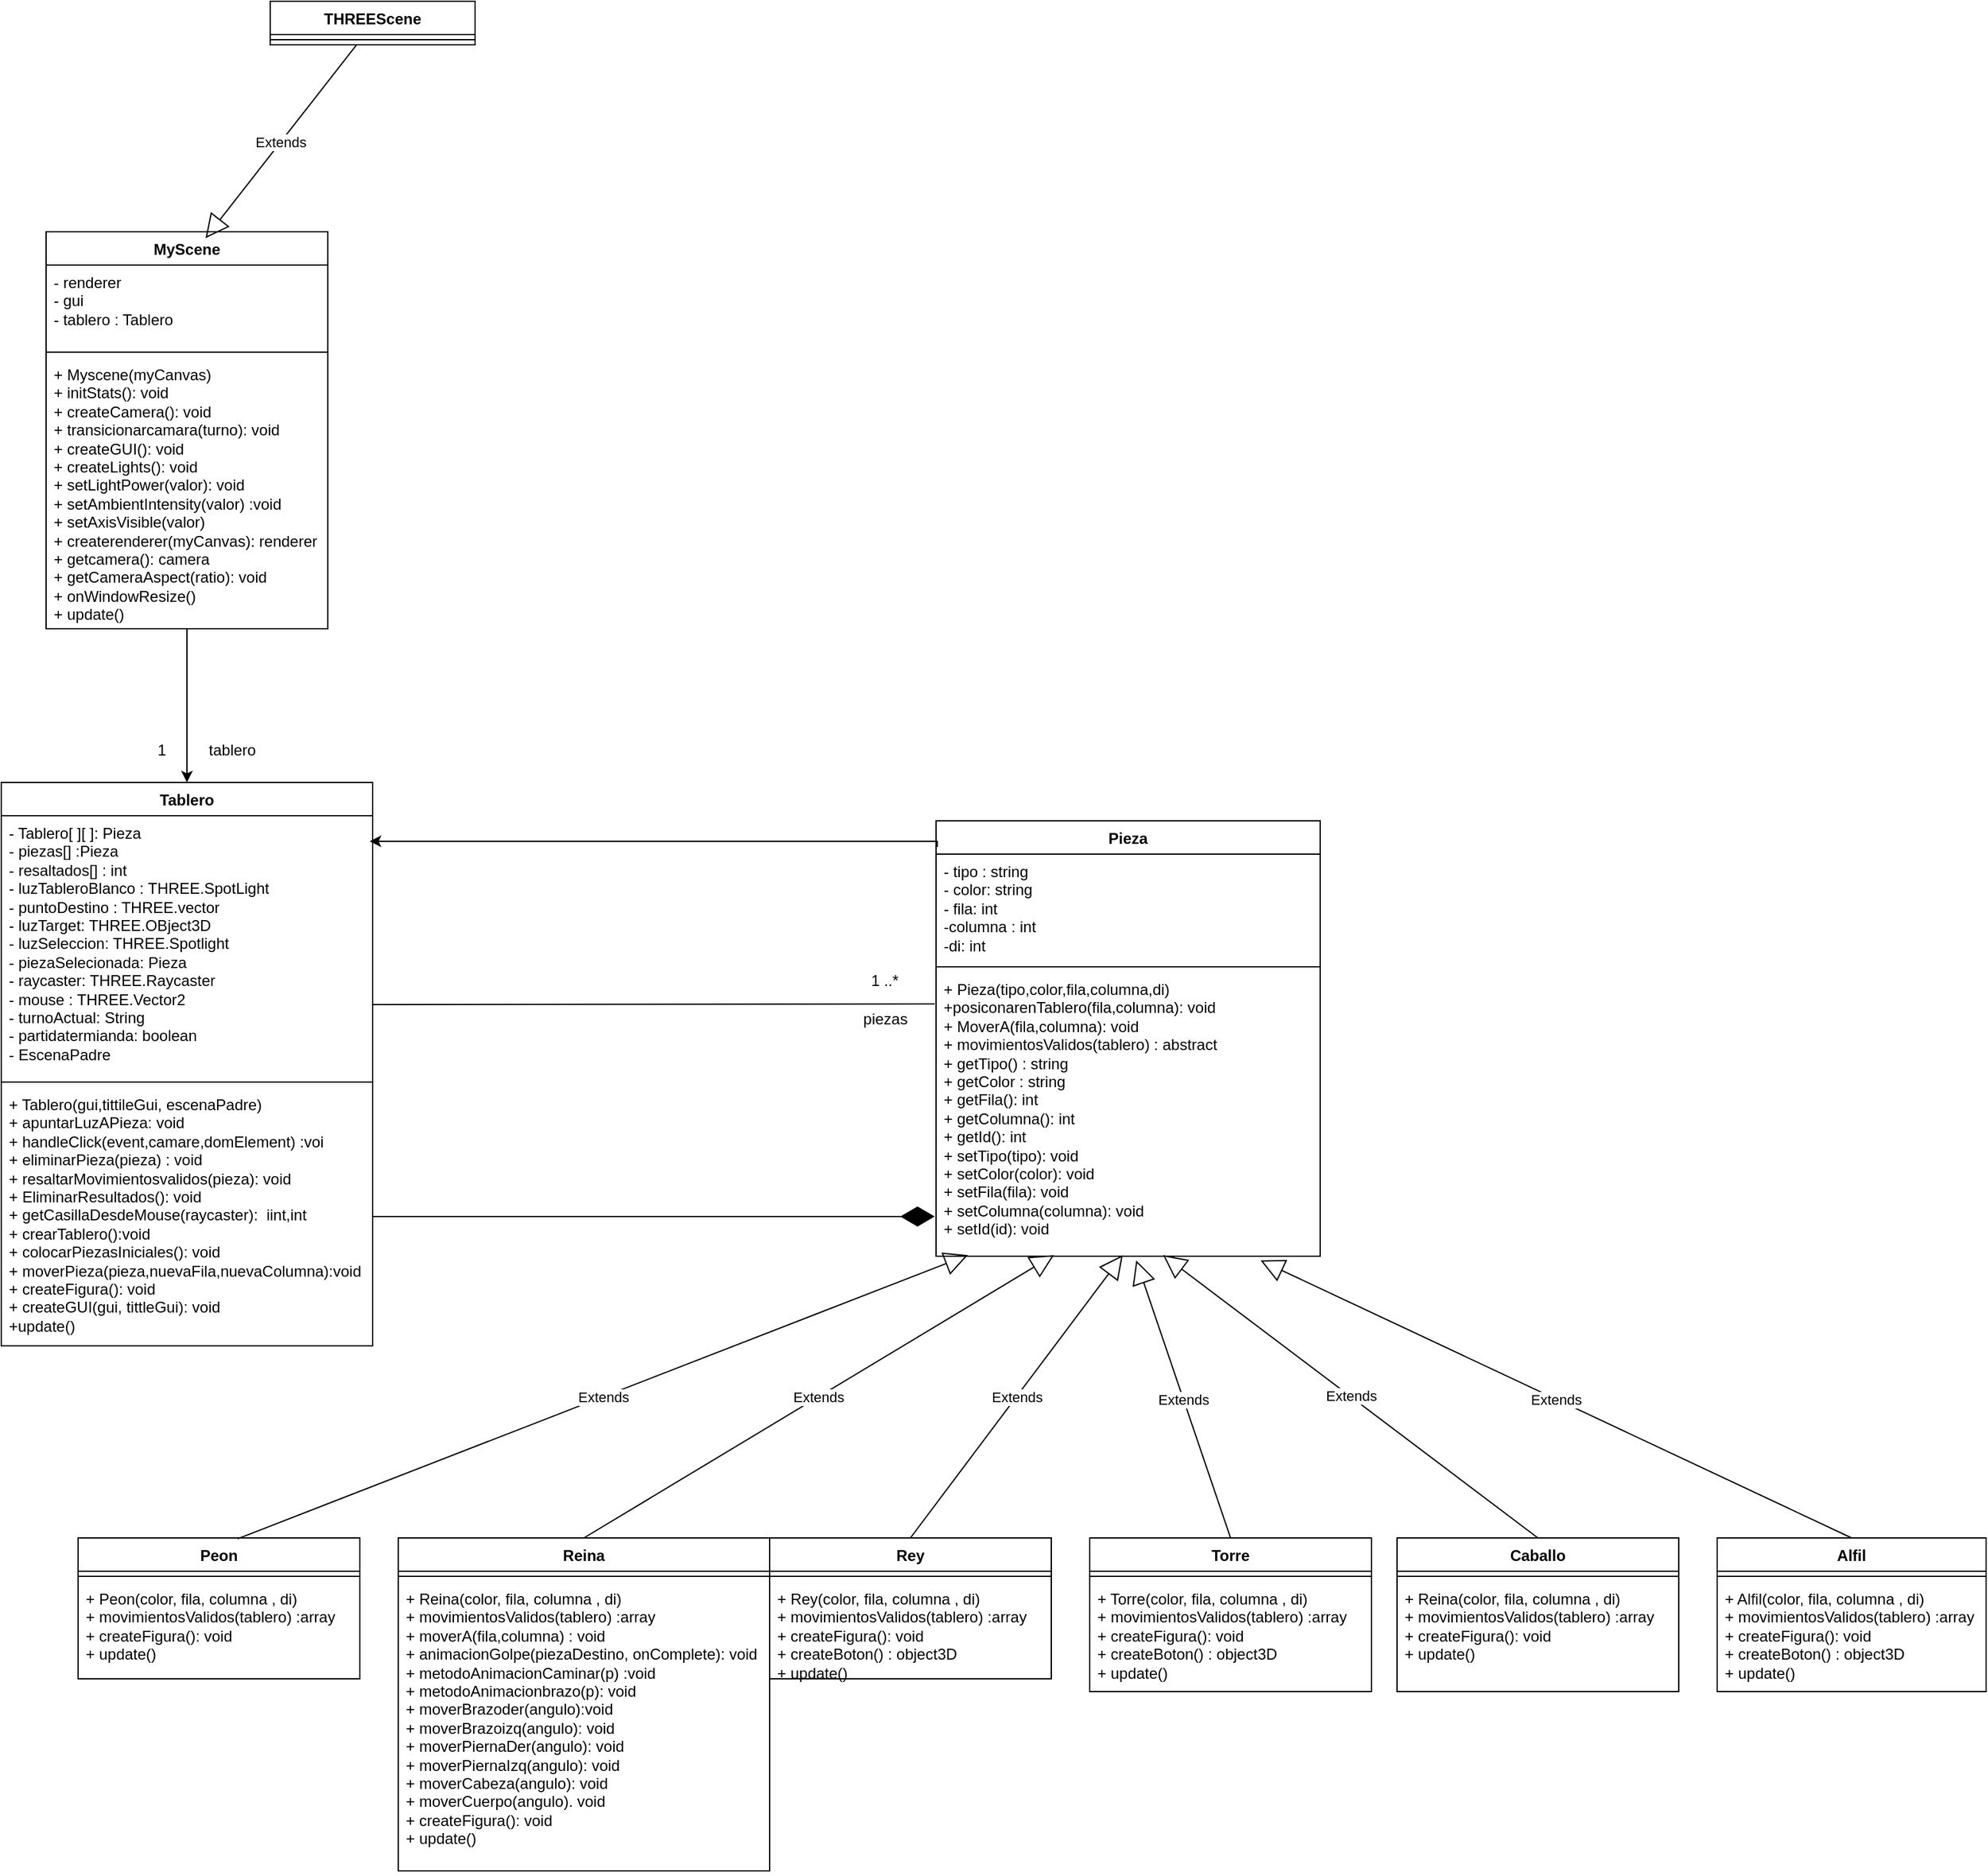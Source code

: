 <mxfile version="27.0.8">
  <diagram name="Página-1" id="xRJHDH6arglBmbtpht9O">
    <mxGraphModel dx="2611" dy="3156" grid="1" gridSize="10" guides="1" tooltips="1" connect="1" arrows="1" fold="1" page="1" pageScale="1" pageWidth="827" pageHeight="1169" math="0" shadow="0">
      <root>
        <mxCell id="0" />
        <mxCell id="1" parent="0" />
        <mxCell id="-qBhw83qlzXb3bJha25b-2" value="Pieza" style="swimlane;fontStyle=1;align=center;verticalAlign=top;childLayout=stackLayout;horizontal=1;startSize=26;horizontalStack=0;resizeParent=1;resizeParentMax=0;resizeLast=0;collapsible=1;marginBottom=0;whiteSpace=wrap;html=1;" vertex="1" parent="1">
          <mxGeometry x="190" y="-30" width="300" height="340" as="geometry" />
        </mxCell>
        <mxCell id="-qBhw83qlzXb3bJha25b-3" value="&lt;div&gt;- tipo : string&lt;/div&gt;&lt;div&gt;- color: string&lt;/div&gt;&lt;div&gt;- fila: int&lt;/div&gt;&lt;div&gt;-columna : int&lt;/div&gt;&lt;div&gt;-di: int &lt;br&gt;&lt;/div&gt;&lt;div&gt;&lt;br&gt;&lt;/div&gt;" style="text;strokeColor=none;fillColor=none;align=left;verticalAlign=top;spacingLeft=4;spacingRight=4;overflow=hidden;rotatable=0;points=[[0,0.5],[1,0.5]];portConstraint=eastwest;whiteSpace=wrap;html=1;" vertex="1" parent="-qBhw83qlzXb3bJha25b-2">
          <mxGeometry y="26" width="300" height="84" as="geometry" />
        </mxCell>
        <mxCell id="-qBhw83qlzXb3bJha25b-4" value="" style="line;strokeWidth=1;fillColor=none;align=left;verticalAlign=middle;spacingTop=-1;spacingLeft=3;spacingRight=3;rotatable=0;labelPosition=right;points=[];portConstraint=eastwest;strokeColor=inherit;" vertex="1" parent="-qBhw83qlzXb3bJha25b-2">
          <mxGeometry y="110" width="300" height="8" as="geometry" />
        </mxCell>
        <mxCell id="-qBhw83qlzXb3bJha25b-5" value="&lt;div&gt;+ Pieza(tipo,color,fila,columna,di)&lt;/div&gt;&lt;div&gt;+posiconarenTablero(fila,columna): void&lt;/div&gt;&lt;div&gt;+ MoverA(fila,columna): void&lt;/div&gt;&lt;div&gt;+ movimientosValidos(tablero) : abstract&lt;/div&gt;&lt;div&gt;+ getTipo() : string&lt;/div&gt;&lt;div&gt;+ getColor : string&lt;/div&gt;&lt;div&gt;+ getFila(): int&lt;/div&gt;&lt;div&gt;+ getColumna(): int&lt;/div&gt;&lt;div&gt;+ getId(): int&lt;/div&gt;&lt;div&gt;+ setTipo(tipo): void&lt;/div&gt;&lt;div&gt;+ setColor(color): void&lt;/div&gt;&lt;div&gt;+ setFila(fila): void&lt;/div&gt;&lt;div&gt;+ setColumna(columna): void&lt;/div&gt;&lt;div&gt;+ setId(id): void&lt;/div&gt;&lt;div&gt;&lt;br&gt;&lt;/div&gt;&lt;div&gt;&lt;br&gt;&lt;/div&gt;" style="text;strokeColor=none;fillColor=none;align=left;verticalAlign=top;spacingLeft=4;spacingRight=4;overflow=hidden;rotatable=0;points=[[0,0.5],[1,0.5]];portConstraint=eastwest;whiteSpace=wrap;html=1;" vertex="1" parent="-qBhw83qlzXb3bJha25b-2">
          <mxGeometry y="118" width="300" height="222" as="geometry" />
        </mxCell>
        <mxCell id="-qBhw83qlzXb3bJha25b-6" value="Rey" style="swimlane;fontStyle=1;align=center;verticalAlign=top;childLayout=stackLayout;horizontal=1;startSize=26;horizontalStack=0;resizeParent=1;resizeParentMax=0;resizeLast=0;collapsible=1;marginBottom=0;whiteSpace=wrap;html=1;" vertex="1" parent="1">
          <mxGeometry x="60" y="530" width="220" height="110" as="geometry" />
        </mxCell>
        <mxCell id="-qBhw83qlzXb3bJha25b-8" value="" style="line;strokeWidth=1;fillColor=none;align=left;verticalAlign=middle;spacingTop=-1;spacingLeft=3;spacingRight=3;rotatable=0;labelPosition=right;points=[];portConstraint=eastwest;strokeColor=inherit;" vertex="1" parent="-qBhw83qlzXb3bJha25b-6">
          <mxGeometry y="26" width="220" height="8" as="geometry" />
        </mxCell>
        <mxCell id="-qBhw83qlzXb3bJha25b-9" value="&lt;div&gt;+ Rey(color, fila, columna , di)&lt;/div&gt;&lt;div&gt;+ movimientosValidos(tablero) :array&lt;/div&gt;&lt;div&gt;+ createFigura(): void &lt;br&gt;&lt;/div&gt;&lt;div&gt;+ createBoton() : object3D&lt;/div&gt;&lt;div&gt;+ update()&lt;/div&gt;" style="text;strokeColor=none;fillColor=none;align=left;verticalAlign=top;spacingLeft=4;spacingRight=4;overflow=hidden;rotatable=0;points=[[0,0.5],[1,0.5]];portConstraint=eastwest;whiteSpace=wrap;html=1;" vertex="1" parent="-qBhw83qlzXb3bJha25b-6">
          <mxGeometry y="34" width="220" height="76" as="geometry" />
        </mxCell>
        <mxCell id="-qBhw83qlzXb3bJha25b-10" value="Torre" style="swimlane;fontStyle=1;align=center;verticalAlign=top;childLayout=stackLayout;horizontal=1;startSize=26;horizontalStack=0;resizeParent=1;resizeParentMax=0;resizeLast=0;collapsible=1;marginBottom=0;whiteSpace=wrap;html=1;" vertex="1" parent="1">
          <mxGeometry x="310" y="530" width="220" height="120" as="geometry" />
        </mxCell>
        <mxCell id="-qBhw83qlzXb3bJha25b-12" value="" style="line;strokeWidth=1;fillColor=none;align=left;verticalAlign=middle;spacingTop=-1;spacingLeft=3;spacingRight=3;rotatable=0;labelPosition=right;points=[];portConstraint=eastwest;strokeColor=inherit;" vertex="1" parent="-qBhw83qlzXb3bJha25b-10">
          <mxGeometry y="26" width="220" height="8" as="geometry" />
        </mxCell>
        <mxCell id="-qBhw83qlzXb3bJha25b-13" value="&lt;div&gt;+ Torre(color, fila, columna , di)&lt;/div&gt;&lt;div&gt;+ movimientosValidos(tablero) :array&lt;/div&gt;&lt;div&gt;+ createFigura(): void &lt;br&gt;&lt;/div&gt;&lt;div&gt;+ createBoton() : object3D&lt;/div&gt;&lt;div&gt;+ update()&lt;/div&gt;" style="text;strokeColor=none;fillColor=none;align=left;verticalAlign=top;spacingLeft=4;spacingRight=4;overflow=hidden;rotatable=0;points=[[0,0.5],[1,0.5]];portConstraint=eastwest;whiteSpace=wrap;html=1;" vertex="1" parent="-qBhw83qlzXb3bJha25b-10">
          <mxGeometry y="34" width="220" height="86" as="geometry" />
        </mxCell>
        <mxCell id="-qBhw83qlzXb3bJha25b-14" value="Alfil" style="swimlane;fontStyle=1;align=center;verticalAlign=top;childLayout=stackLayout;horizontal=1;startSize=26;horizontalStack=0;resizeParent=1;resizeParentMax=0;resizeLast=0;collapsible=1;marginBottom=0;whiteSpace=wrap;html=1;" vertex="1" parent="1">
          <mxGeometry x="800" y="530" width="210" height="120" as="geometry" />
        </mxCell>
        <mxCell id="-qBhw83qlzXb3bJha25b-16" value="" style="line;strokeWidth=1;fillColor=none;align=left;verticalAlign=middle;spacingTop=-1;spacingLeft=3;spacingRight=3;rotatable=0;labelPosition=right;points=[];portConstraint=eastwest;strokeColor=inherit;" vertex="1" parent="-qBhw83qlzXb3bJha25b-14">
          <mxGeometry y="26" width="210" height="8" as="geometry" />
        </mxCell>
        <mxCell id="-qBhw83qlzXb3bJha25b-17" value="&lt;div&gt;+ Alfil(color, fila, columna , di)&lt;/div&gt;&lt;div&gt;+ movimientosValidos(tablero) :array&lt;/div&gt;&lt;div&gt;+ createFigura(): void &lt;br&gt;&lt;/div&gt;&lt;div&gt;+ createBoton() : object3D&lt;/div&gt;&lt;div&gt;+ update()&lt;/div&gt;" style="text;strokeColor=none;fillColor=none;align=left;verticalAlign=top;spacingLeft=4;spacingRight=4;overflow=hidden;rotatable=0;points=[[0,0.5],[1,0.5]];portConstraint=eastwest;whiteSpace=wrap;html=1;" vertex="1" parent="-qBhw83qlzXb3bJha25b-14">
          <mxGeometry y="34" width="210" height="86" as="geometry" />
        </mxCell>
        <mxCell id="-qBhw83qlzXb3bJha25b-18" value="Reina" style="swimlane;fontStyle=1;align=center;verticalAlign=top;childLayout=stackLayout;horizontal=1;startSize=26;horizontalStack=0;resizeParent=1;resizeParentMax=0;resizeLast=0;collapsible=1;marginBottom=0;whiteSpace=wrap;html=1;" vertex="1" parent="1">
          <mxGeometry x="-230" y="530" width="290" height="260" as="geometry" />
        </mxCell>
        <mxCell id="-qBhw83qlzXb3bJha25b-20" value="" style="line;strokeWidth=1;fillColor=none;align=left;verticalAlign=middle;spacingTop=-1;spacingLeft=3;spacingRight=3;rotatable=0;labelPosition=right;points=[];portConstraint=eastwest;strokeColor=inherit;" vertex="1" parent="-qBhw83qlzXb3bJha25b-18">
          <mxGeometry y="26" width="290" height="8" as="geometry" />
        </mxCell>
        <mxCell id="-qBhw83qlzXb3bJha25b-21" value="&lt;div&gt;+ Reina(color, fila, columna , di)&lt;/div&gt;&lt;div&gt;+ movimientosValidos(tablero) :array&lt;/div&gt;&lt;div&gt;+ moverA(fila,columna) : void&lt;/div&gt;&lt;div&gt;+ animacionGolpe(piezaDestino, onComplete): void&lt;/div&gt;&lt;div&gt;+ metodoAnimacionCaminar(p) :void&lt;/div&gt;&lt;div&gt;+ metodoAnimacionbrazo(p): void&lt;/div&gt;&lt;div&gt;+ moverBrazoder(angulo):void&lt;/div&gt;&lt;div&gt;+ moverBrazoizq(angulo): void&lt;/div&gt;&lt;div&gt;+ moverPiernaDer(angulo): void&lt;/div&gt;&lt;div&gt;+ moverPiernaIzq(angulo): void&lt;/div&gt;&lt;div&gt;+ moverCabeza(angulo): void&lt;/div&gt;&lt;div&gt;+ moverCuerpo(angulo). void&lt;/div&gt;&lt;div&gt;+ createFigura(): void &lt;br&gt;&lt;/div&gt;&lt;div&gt;+ update()&lt;/div&gt;" style="text;strokeColor=none;fillColor=none;align=left;verticalAlign=top;spacingLeft=4;spacingRight=4;overflow=hidden;rotatable=0;points=[[0,0.5],[1,0.5]];portConstraint=eastwest;whiteSpace=wrap;html=1;" vertex="1" parent="-qBhw83qlzXb3bJha25b-18">
          <mxGeometry y="34" width="290" height="226" as="geometry" />
        </mxCell>
        <mxCell id="-qBhw83qlzXb3bJha25b-22" value="Peon" style="swimlane;fontStyle=1;align=center;verticalAlign=top;childLayout=stackLayout;horizontal=1;startSize=26;horizontalStack=0;resizeParent=1;resizeParentMax=0;resizeLast=0;collapsible=1;marginBottom=0;whiteSpace=wrap;html=1;" vertex="1" parent="1">
          <mxGeometry x="-480" y="530" width="220" height="110" as="geometry" />
        </mxCell>
        <mxCell id="-qBhw83qlzXb3bJha25b-24" value="" style="line;strokeWidth=1;fillColor=none;align=left;verticalAlign=middle;spacingTop=-1;spacingLeft=3;spacingRight=3;rotatable=0;labelPosition=right;points=[];portConstraint=eastwest;strokeColor=inherit;" vertex="1" parent="-qBhw83qlzXb3bJha25b-22">
          <mxGeometry y="26" width="220" height="8" as="geometry" />
        </mxCell>
        <mxCell id="-qBhw83qlzXb3bJha25b-25" value="&lt;div&gt;+ Peon(color, fila, columna , di)&lt;/div&gt;&lt;div&gt;+ movimientosValidos(tablero) :array&lt;/div&gt;&lt;div&gt;+ createFigura(): void &lt;br&gt;&lt;/div&gt;&lt;div&gt;+ update()&lt;/div&gt;" style="text;strokeColor=none;fillColor=none;align=left;verticalAlign=top;spacingLeft=4;spacingRight=4;overflow=hidden;rotatable=0;points=[[0,0.5],[1,0.5]];portConstraint=eastwest;whiteSpace=wrap;html=1;" vertex="1" parent="-qBhw83qlzXb3bJha25b-22">
          <mxGeometry y="34" width="220" height="76" as="geometry" />
        </mxCell>
        <mxCell id="-qBhw83qlzXb3bJha25b-26" value="Caballo" style="swimlane;fontStyle=1;align=center;verticalAlign=top;childLayout=stackLayout;horizontal=1;startSize=26;horizontalStack=0;resizeParent=1;resizeParentMax=0;resizeLast=0;collapsible=1;marginBottom=0;whiteSpace=wrap;html=1;" vertex="1" parent="1">
          <mxGeometry x="550" y="530" width="220" height="120" as="geometry" />
        </mxCell>
        <mxCell id="-qBhw83qlzXb3bJha25b-28" value="" style="line;strokeWidth=1;fillColor=none;align=left;verticalAlign=middle;spacingTop=-1;spacingLeft=3;spacingRight=3;rotatable=0;labelPosition=right;points=[];portConstraint=eastwest;strokeColor=inherit;" vertex="1" parent="-qBhw83qlzXb3bJha25b-26">
          <mxGeometry y="26" width="220" height="8" as="geometry" />
        </mxCell>
        <mxCell id="-qBhw83qlzXb3bJha25b-29" value="&lt;div&gt;+ Reina(color, fila, columna , di)&lt;/div&gt;&lt;div&gt;+ movimientosValidos(tablero) :array&lt;/div&gt;&lt;div&gt;+ createFigura(): void &lt;br&gt;&lt;/div&gt;&lt;div&gt;+ update()&lt;/div&gt;" style="text;strokeColor=none;fillColor=none;align=left;verticalAlign=top;spacingLeft=4;spacingRight=4;overflow=hidden;rotatable=0;points=[[0,0.5],[1,0.5]];portConstraint=eastwest;whiteSpace=wrap;html=1;" vertex="1" parent="-qBhw83qlzXb3bJha25b-26">
          <mxGeometry y="34" width="220" height="86" as="geometry" />
        </mxCell>
        <mxCell id="-qBhw83qlzXb3bJha25b-30" value="Extends" style="endArrow=block;endSize=16;endFill=0;html=1;rounded=0;exitX=0.5;exitY=0;exitDx=0;exitDy=0;entryX=0.486;entryY=0.996;entryDx=0;entryDy=0;entryPerimeter=0;" edge="1" parent="1" source="-qBhw83qlzXb3bJha25b-6" target="-qBhw83qlzXb3bJha25b-5">
          <mxGeometry width="160" relative="1" as="geometry">
            <mxPoint x="230" y="320" as="sourcePoint" />
            <mxPoint x="390" y="320" as="targetPoint" />
          </mxGeometry>
        </mxCell>
        <mxCell id="-qBhw83qlzXb3bJha25b-31" value="Extends" style="endArrow=block;endSize=16;endFill=0;html=1;rounded=0;exitX=0.5;exitY=0;exitDx=0;exitDy=0;entryX=0.521;entryY=1.015;entryDx=0;entryDy=0;entryPerimeter=0;" edge="1" parent="1" source="-qBhw83qlzXb3bJha25b-10" target="-qBhw83qlzXb3bJha25b-5">
          <mxGeometry width="160" relative="1" as="geometry">
            <mxPoint x="360" y="591" as="sourcePoint" />
            <mxPoint x="506" y="460" as="targetPoint" />
          </mxGeometry>
        </mxCell>
        <mxCell id="-qBhw83qlzXb3bJha25b-32" value="Extends" style="endArrow=block;endSize=16;endFill=0;html=1;rounded=0;exitX=0.5;exitY=0;exitDx=0;exitDy=0;entryX=0.307;entryY=0.996;entryDx=0;entryDy=0;entryPerimeter=0;" edge="1" parent="1" source="-qBhw83qlzXb3bJha25b-18" target="-qBhw83qlzXb3bJha25b-5">
          <mxGeometry width="160" relative="1" as="geometry">
            <mxPoint x="44" y="507" as="sourcePoint" />
            <mxPoint x="20" y="380" as="targetPoint" />
          </mxGeometry>
        </mxCell>
        <mxCell id="-qBhw83qlzXb3bJha25b-33" value="Extends" style="endArrow=block;endSize=16;endFill=0;html=1;rounded=0;exitX=0.566;exitY=0.006;exitDx=0;exitDy=0;entryX=0.083;entryY=0.996;entryDx=0;entryDy=0;entryPerimeter=0;exitPerimeter=0;" edge="1" parent="1" source="-qBhw83qlzXb3bJha25b-22" target="-qBhw83qlzXb3bJha25b-5">
          <mxGeometry width="160" relative="1" as="geometry">
            <mxPoint x="-106" y="507" as="sourcePoint" />
            <mxPoint x="-130" y="380" as="targetPoint" />
          </mxGeometry>
        </mxCell>
        <mxCell id="-qBhw83qlzXb3bJha25b-34" value="Extends" style="endArrow=block;endSize=16;endFill=0;html=1;rounded=0;exitX=0.5;exitY=0;exitDx=0;exitDy=0;entryX=0.591;entryY=0.996;entryDx=0;entryDy=0;entryPerimeter=0;" edge="1" parent="1" source="-qBhw83qlzXb3bJha25b-26" target="-qBhw83qlzXb3bJha25b-5">
          <mxGeometry width="160" relative="1" as="geometry">
            <mxPoint x="564" y="530" as="sourcePoint" />
            <mxPoint x="540" y="403" as="targetPoint" />
          </mxGeometry>
        </mxCell>
        <mxCell id="-qBhw83qlzXb3bJha25b-35" value="Extends" style="endArrow=block;endSize=16;endFill=0;html=1;rounded=0;exitX=0.5;exitY=0;exitDx=0;exitDy=0;entryX=0.845;entryY=1.015;entryDx=0;entryDy=0;entryPerimeter=0;" edge="1" parent="1" source="-qBhw83qlzXb3bJha25b-14" target="-qBhw83qlzXb3bJha25b-5">
          <mxGeometry width="160" relative="1" as="geometry">
            <mxPoint x="724" y="497" as="sourcePoint" />
            <mxPoint x="700" y="370" as="targetPoint" />
          </mxGeometry>
        </mxCell>
        <mxCell id="-qBhw83qlzXb3bJha25b-41" value="Tablero" style="swimlane;fontStyle=1;align=center;verticalAlign=top;childLayout=stackLayout;horizontal=1;startSize=26;horizontalStack=0;resizeParent=1;resizeParentMax=0;resizeLast=0;collapsible=1;marginBottom=0;whiteSpace=wrap;html=1;" vertex="1" parent="1">
          <mxGeometry x="-540" y="-60" width="290" height="440" as="geometry" />
        </mxCell>
        <mxCell id="-qBhw83qlzXb3bJha25b-42" value="&lt;div&gt;- Tablero[ ][ ]: Pieza&lt;/div&gt;&lt;div&gt;- piezas[] :Pieza&lt;/div&gt;&lt;div&gt;- resaltados[] : int&lt;/div&gt;&lt;div&gt;- luzTableroBlanco : THREE.SpotLight&lt;/div&gt;&lt;div&gt;- puntoDestino : THREE.vector&lt;/div&gt;&lt;div&gt;- luzTarget: THREE.OBject3D&lt;/div&gt;&lt;div&gt;- luzSeleccion: THREE.Spotlight&lt;/div&gt;&lt;div&gt;- piezaSelecionada: Pieza&lt;/div&gt;&lt;div&gt;- raycaster: THREE.Raycaster&lt;/div&gt;&lt;div&gt;- mouse : THREE.Vector2&lt;/div&gt;&lt;div&gt;- turnoActual: String&lt;/div&gt;&lt;div&gt;- partidatermianda: boolean&lt;/div&gt;&lt;div&gt;- EscenaPadre&lt;/div&gt;&lt;div&gt;&lt;br&gt;&lt;/div&gt;&lt;div&gt;+Tablero(gui,tittleGui,escenaPadre)&lt;/div&gt;&lt;div&gt;&lt;br&gt;&lt;/div&gt;&lt;div&gt;&lt;br&gt;&lt;/div&gt;&lt;div&gt;&lt;br&gt;&lt;/div&gt;&lt;div&gt;&lt;br&gt;&lt;/div&gt;&lt;div&gt;&lt;br&gt;&lt;/div&gt;" style="text;strokeColor=none;fillColor=none;align=left;verticalAlign=top;spacingLeft=4;spacingRight=4;overflow=hidden;rotatable=0;points=[[0,0.5],[1,0.5]];portConstraint=eastwest;whiteSpace=wrap;html=1;" vertex="1" parent="-qBhw83qlzXb3bJha25b-41">
          <mxGeometry y="26" width="290" height="204" as="geometry" />
        </mxCell>
        <mxCell id="-qBhw83qlzXb3bJha25b-43" value="" style="line;strokeWidth=1;fillColor=none;align=left;verticalAlign=middle;spacingTop=-1;spacingLeft=3;spacingRight=3;rotatable=0;labelPosition=right;points=[];portConstraint=eastwest;strokeColor=inherit;" vertex="1" parent="-qBhw83qlzXb3bJha25b-41">
          <mxGeometry y="230" width="290" height="8" as="geometry" />
        </mxCell>
        <mxCell id="-qBhw83qlzXb3bJha25b-44" value="&lt;div&gt;+ Tablero(gui,tittileGui, escenaPadre)&lt;/div&gt;&lt;div&gt;+ apuntarLuzAPieza: void&lt;/div&gt;&lt;div&gt;+ handleClick(event,camare,domElement) :voi&lt;/div&gt;&lt;div&gt;+ eliminarPieza(pieza) : void&lt;/div&gt;&lt;div&gt;+ resaltarMovimientosvalidos(pieza): void&lt;/div&gt;&lt;div&gt;+ EliminarResultados(): void&lt;/div&gt;&lt;div&gt;+ getCasillaDesdeMouse(raycaster):&amp;nbsp; iint,int&lt;/div&gt;&lt;div&gt;+ crearTablero():void&lt;/div&gt;&lt;div&gt;+ colocarPiezasIniciales(): void&lt;/div&gt;&lt;div&gt;+ moverPieza(pieza,nuevaFila,nuevaColumna):void&lt;/div&gt;&lt;div&gt;+ createFigura(): void&lt;/div&gt;&lt;div&gt;+ createGUI(gui, tittleGui): void&lt;/div&gt;&lt;div&gt;+update()&lt;/div&gt;" style="text;strokeColor=none;fillColor=none;align=left;verticalAlign=top;spacingLeft=4;spacingRight=4;overflow=hidden;rotatable=0;points=[[0,0.5],[1,0.5]];portConstraint=eastwest;whiteSpace=wrap;html=1;" vertex="1" parent="-qBhw83qlzXb3bJha25b-41">
          <mxGeometry y="238" width="290" height="202" as="geometry" />
        </mxCell>
        <mxCell id="-qBhw83qlzXb3bJha25b-47" value="" style="endArrow=none;html=1;rounded=0;exitX=0.999;exitY=0.723;exitDx=0;exitDy=0;exitPerimeter=0;" edge="1" parent="1" source="-qBhw83qlzXb3bJha25b-42">
          <mxGeometry width="50" height="50" relative="1" as="geometry">
            <mxPoint x="-120" y="360" as="sourcePoint" />
            <mxPoint x="189" y="113" as="targetPoint" />
          </mxGeometry>
        </mxCell>
        <mxCell id="-qBhw83qlzXb3bJha25b-48" value="1 ..*" style="text;html=1;align=center;verticalAlign=middle;whiteSpace=wrap;rounded=0;" vertex="1" parent="1">
          <mxGeometry x="120" y="80" width="60" height="30" as="geometry" />
        </mxCell>
        <mxCell id="-qBhw83qlzXb3bJha25b-49" value="piezas" style="text;html=1;align=center;verticalAlign=middle;resizable=0;points=[];autosize=1;strokeColor=none;fillColor=none;" vertex="1" parent="1">
          <mxGeometry x="120" y="110" width="60" height="30" as="geometry" />
        </mxCell>
        <mxCell id="-qBhw83qlzXb3bJha25b-52" value="" style="endArrow=diamondThin;endFill=1;endSize=24;html=1;rounded=0;" edge="1" parent="1" source="-qBhw83qlzXb3bJha25b-44">
          <mxGeometry width="160" relative="1" as="geometry">
            <mxPoint x="-180" y="330" as="sourcePoint" />
            <mxPoint x="189" y="279" as="targetPoint" />
          </mxGeometry>
        </mxCell>
        <mxCell id="-qBhw83qlzXb3bJha25b-53" style="edgeStyle=orthogonalEdgeStyle;rounded=0;orthogonalLoop=1;jettySize=auto;html=1;entryX=0.992;entryY=0.098;entryDx=0;entryDy=0;entryPerimeter=0;exitX=0.003;exitY=0.06;exitDx=0;exitDy=0;exitPerimeter=0;" edge="1" parent="1" source="-qBhw83qlzXb3bJha25b-2" target="-qBhw83qlzXb3bJha25b-42">
          <mxGeometry relative="1" as="geometry">
            <Array as="points">
              <mxPoint x="191" y="-14" />
            </Array>
          </mxGeometry>
        </mxCell>
        <mxCell id="-qBhw83qlzXb3bJha25b-65" style="edgeStyle=orthogonalEdgeStyle;rounded=0;orthogonalLoop=1;jettySize=auto;html=1;" edge="1" parent="1" source="-qBhw83qlzXb3bJha25b-54" target="-qBhw83qlzXb3bJha25b-41">
          <mxGeometry relative="1" as="geometry" />
        </mxCell>
        <mxCell id="-qBhw83qlzXb3bJha25b-54" value="MyScene" style="swimlane;fontStyle=1;align=center;verticalAlign=top;childLayout=stackLayout;horizontal=1;startSize=26;horizontalStack=0;resizeParent=1;resizeParentMax=0;resizeLast=0;collapsible=1;marginBottom=0;whiteSpace=wrap;html=1;" vertex="1" parent="1">
          <mxGeometry x="-505" y="-490" width="220" height="310" as="geometry" />
        </mxCell>
        <mxCell id="-qBhw83qlzXb3bJha25b-55" value="&lt;div&gt;- renderer&lt;/div&gt;&lt;div&gt;- gui&lt;/div&gt;&lt;div&gt;- tablero : Tablero&lt;/div&gt;&lt;div&gt;&lt;br&gt;&lt;/div&gt;&lt;div&gt;&lt;br&gt;&lt;/div&gt;&lt;div&gt;&lt;br&gt;&lt;/div&gt;" style="text;strokeColor=none;fillColor=none;align=left;verticalAlign=top;spacingLeft=4;spacingRight=4;overflow=hidden;rotatable=0;points=[[0,0.5],[1,0.5]];portConstraint=eastwest;whiteSpace=wrap;html=1;" vertex="1" parent="-qBhw83qlzXb3bJha25b-54">
          <mxGeometry y="26" width="220" height="64" as="geometry" />
        </mxCell>
        <mxCell id="-qBhw83qlzXb3bJha25b-56" value="" style="line;strokeWidth=1;fillColor=none;align=left;verticalAlign=middle;spacingTop=-1;spacingLeft=3;spacingRight=3;rotatable=0;labelPosition=right;points=[];portConstraint=eastwest;strokeColor=inherit;" vertex="1" parent="-qBhw83qlzXb3bJha25b-54">
          <mxGeometry y="90" width="220" height="8" as="geometry" />
        </mxCell>
        <mxCell id="-qBhw83qlzXb3bJha25b-57" value="&lt;div&gt;+ Myscene(myCanvas)&lt;/div&gt;&lt;div&gt;+ initStats(): void&lt;/div&gt;&lt;div&gt;+ createCamera(): void&lt;/div&gt;&lt;div&gt;+ transicionarcamara(turno): void&lt;/div&gt;&lt;div&gt;+ createGUI(): void&lt;/div&gt;&lt;div&gt;+ createLights(): void&lt;/div&gt;&lt;div&gt;+ setLightPower(valor): void&lt;/div&gt;&lt;div&gt;+ setAmbientIntensity(valor) :void&lt;/div&gt;&lt;div&gt;+ setAxisVisible(valor)&lt;/div&gt;&lt;div&gt;+ createrenderer(myCanvas): renderer&lt;/div&gt;&lt;div&gt;+ getcamera(): camera&lt;/div&gt;&lt;div&gt;+ getCameraAspect(ratio): void&lt;/div&gt;&lt;div&gt;+ onWindowResize()&lt;/div&gt;&lt;div&gt;+ update()&lt;/div&gt;&lt;div&gt;&lt;br&gt;&lt;/div&gt;&lt;div&gt;&lt;br&gt;&lt;/div&gt;&lt;div&gt;&lt;br&gt;&lt;/div&gt;" style="text;strokeColor=none;fillColor=none;align=left;verticalAlign=top;spacingLeft=4;spacingRight=4;overflow=hidden;rotatable=0;points=[[0,0.5],[1,0.5]];portConstraint=eastwest;whiteSpace=wrap;html=1;" vertex="1" parent="-qBhw83qlzXb3bJha25b-54">
          <mxGeometry y="98" width="220" height="212" as="geometry" />
        </mxCell>
        <mxCell id="-qBhw83qlzXb3bJha25b-59" value="THREEScene" style="swimlane;fontStyle=1;align=center;verticalAlign=top;childLayout=stackLayout;horizontal=1;startSize=26;horizontalStack=0;resizeParent=1;resizeParentMax=0;resizeLast=0;collapsible=1;marginBottom=0;whiteSpace=wrap;html=1;" vertex="1" parent="1">
          <mxGeometry x="-330" y="-670" width="160" height="34" as="geometry" />
        </mxCell>
        <mxCell id="-qBhw83qlzXb3bJha25b-61" value="" style="line;strokeWidth=1;fillColor=none;align=left;verticalAlign=middle;spacingTop=-1;spacingLeft=3;spacingRight=3;rotatable=0;labelPosition=right;points=[];portConstraint=eastwest;strokeColor=inherit;" vertex="1" parent="-qBhw83qlzXb3bJha25b-59">
          <mxGeometry y="26" width="160" height="8" as="geometry" />
        </mxCell>
        <mxCell id="-qBhw83qlzXb3bJha25b-63" value="Extends" style="endArrow=block;endSize=16;endFill=0;html=1;rounded=0;exitX=0.422;exitY=0.992;exitDx=0;exitDy=0;exitPerimeter=0;entryX=0.566;entryY=0.016;entryDx=0;entryDy=0;entryPerimeter=0;" edge="1" parent="1" source="-qBhw83qlzXb3bJha25b-61" target="-qBhw83qlzXb3bJha25b-54">
          <mxGeometry width="160" relative="1" as="geometry">
            <mxPoint x="-380" y="-270" as="sourcePoint" />
            <mxPoint x="-220" y="-270" as="targetPoint" />
          </mxGeometry>
        </mxCell>
        <mxCell id="-qBhw83qlzXb3bJha25b-66" value="tablero" style="text;html=1;align=center;verticalAlign=middle;resizable=0;points=[];autosize=1;strokeColor=none;fillColor=none;" vertex="1" parent="1">
          <mxGeometry x="-390" y="-100" width="60" height="30" as="geometry" />
        </mxCell>
        <mxCell id="-qBhw83qlzXb3bJha25b-67" value="1" style="text;html=1;align=center;verticalAlign=middle;resizable=0;points=[];autosize=1;strokeColor=none;fillColor=none;" vertex="1" parent="1">
          <mxGeometry x="-430" y="-100" width="30" height="30" as="geometry" />
        </mxCell>
      </root>
    </mxGraphModel>
  </diagram>
</mxfile>
